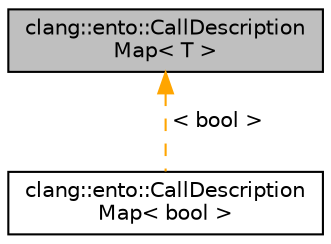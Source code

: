 digraph "clang::ento::CallDescriptionMap&lt; T &gt;"
{
 // LATEX_PDF_SIZE
  bgcolor="transparent";
  edge [fontname="Helvetica",fontsize="10",labelfontname="Helvetica",labelfontsize="10"];
  node [fontname="Helvetica",fontsize="10",shape=record];
  Node1 [label="clang::ento::CallDescription\lMap\< T \>",height=0.2,width=0.4,color="black", fillcolor="grey75", style="filled", fontcolor="black",tooltip="An immutable map from CallDescriptions to arbitrary data."];
  Node1 -> Node2 [dir="back",color="orange",fontsize="10",style="dashed",label=" \< bool \>" ,fontname="Helvetica"];
  Node2 [label="clang::ento::CallDescription\lMap\< bool \>",height=0.2,width=0.4,color="black",URL="$classclang_1_1ento_1_1CallDescriptionMap.html",tooltip=" "];
}
